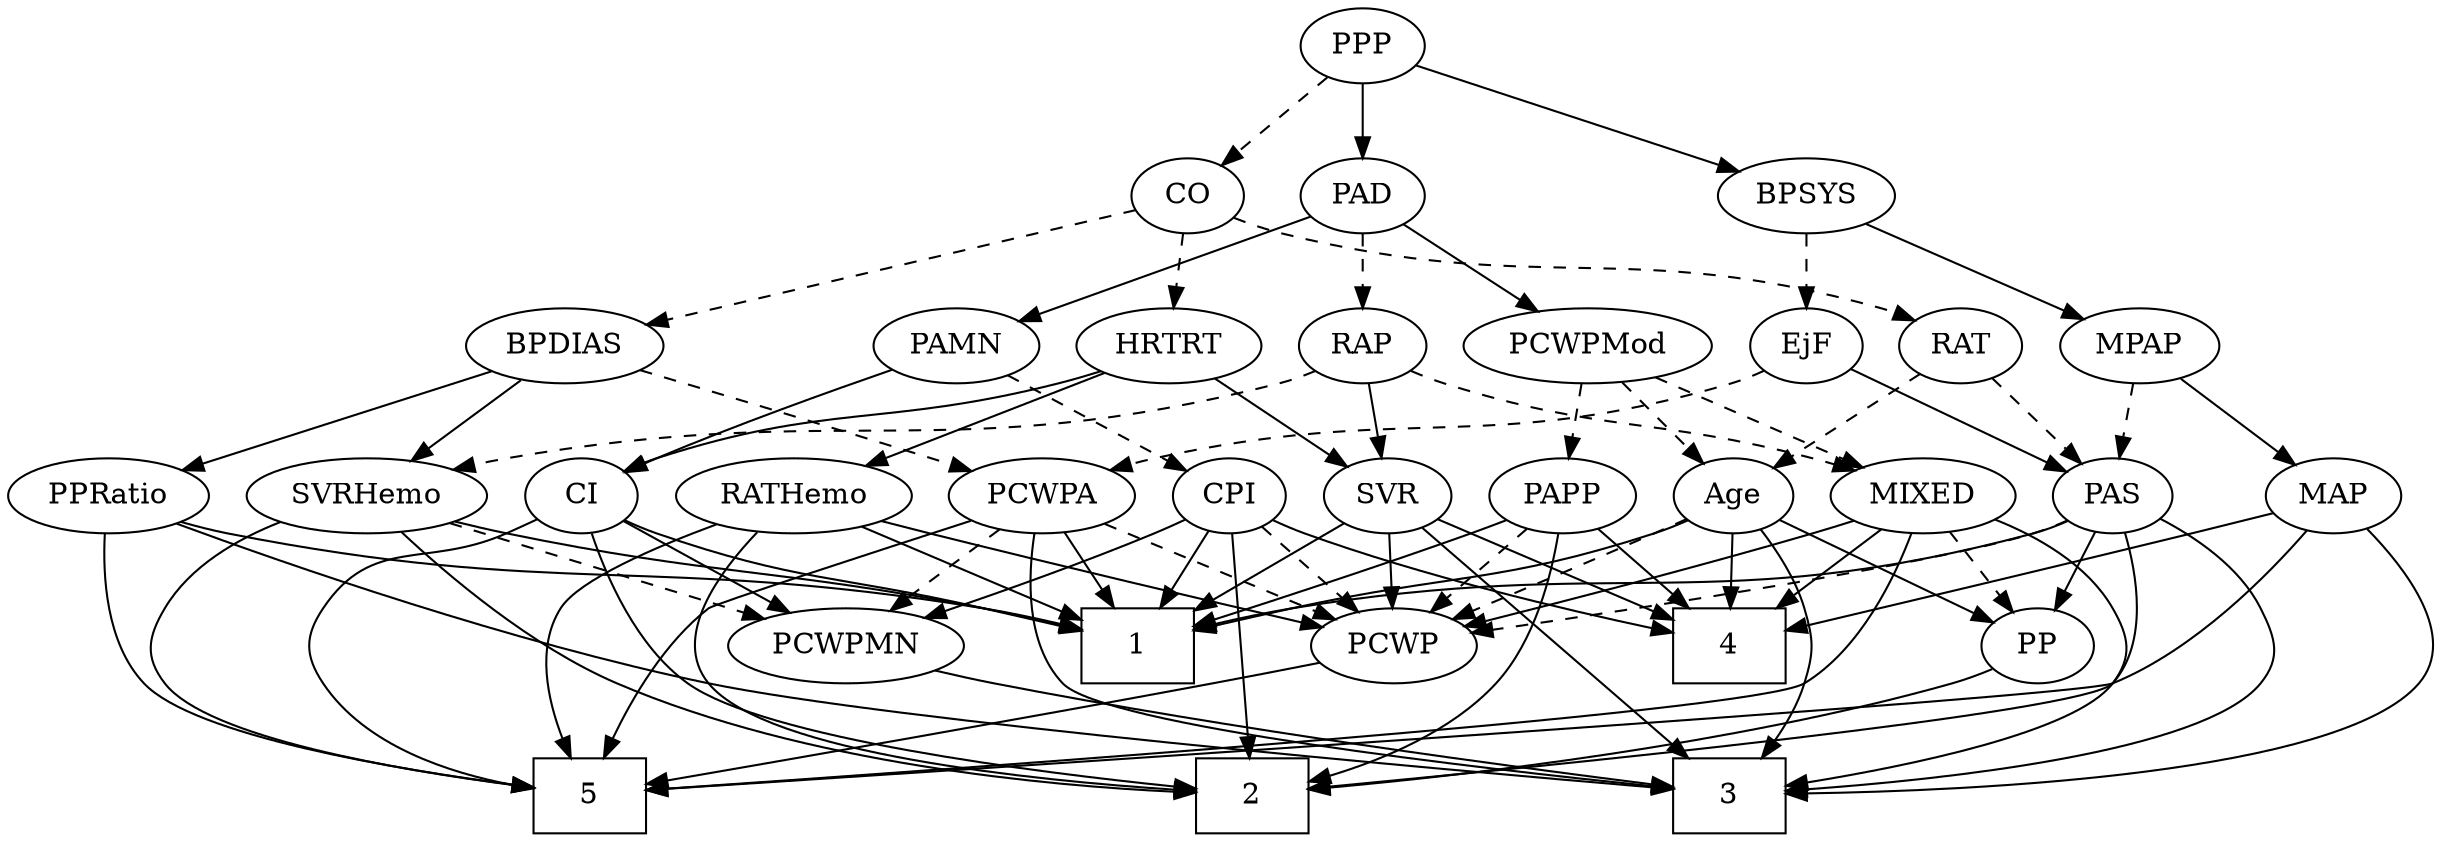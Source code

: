 strict digraph {
	graph [bb="0,0,1098.3,396"];
	node [label="\N"];
	1	[height=0.5,
		pos="486.65,90",
		shape=box,
		width=0.75];
	2	[height=0.5,
		pos="541.65,18",
		shape=box,
		width=0.75];
	3	[height=0.5,
		pos="760.65,18",
		shape=box,
		width=0.75];
	4	[height=0.5,
		pos="760.65,90",
		shape=box,
		width=0.75];
	5	[height=0.5,
		pos="237.65,18",
		shape=box,
		width=0.75];
	Age	[height=0.5,
		pos="760.65,162",
		width=0.75];
	Age -> 1	[pos="e,513.7,97.28 740.04,150.3 735.08,148 729.75,145.74 724.65,144 654.02,119.92 633.46,124.35 560.65,108 548.61,105.3 535.48,102.3 \
523.67,99.581",
		style=solid];
	Age -> 3	[pos="e,776.26,36.226 774.4,146.07 782.61,136.1 792.27,122.25 796.65,108 801.35,92.707 801.35,87.293 796.65,72 793.64,62.215 788.14,52.616 \
782.33,44.334",
		style=solid];
	Age -> 4	[pos="e,760.65,108.1 760.65,143.7 760.65,135.98 760.65,126.71 760.65,118.11",
		style=solid];
	PP	[height=0.5,
		pos="908.65,90",
		width=0.75];
	Age -> PP	[pos="e,887.1,101.19 782.17,150.82 807.38,138.9 849.33,119.06 877.95,105.52",
		style=solid];
	PCWP	[height=0.5,
		pos="604.65,90",
		width=0.97491];
	Age -> PCWP	[pos="e,630.48,102.19 739.37,150.84 734.54,148.57 729.42,146.18 724.65,144 696.24,131.02 663.84,116.74 639.87,106.28",
		style=dashed];
	EjF	[height=0.5,
		pos="790.65,234",
		width=0.75];
	PAS	[height=0.5,
		pos="930.65,162",
		width=0.75];
	EjF -> PAS	[pos="e,909.54,173.55 811.61,222.52 835.22,210.72 873.78,191.43 900.59,178.03",
		style=solid];
	PCWPA	[height=0.5,
		pos="445.65,162",
		width=1.1555];
	EjF -> PCWPA	[pos="e,476.4,174.26 770.13,222.01 765.17,219.72 759.81,217.54 754.65,216 643.7,182.9 609.37,206.42 496.65,180 493.23,179.2 489.71,178.27 \
486.2,177.26",
		style=dashed];
	RAP	[height=0.5,
		pos="595.65,234",
		width=0.77632];
	MIXED	[height=0.5,
		pos="845.65,162",
		width=1.1193];
	RAP -> MIXED	[pos="e,815.5,174.08 617.24,222.14 622.22,219.9 627.55,217.71 632.65,216 703.4,192.29 724.83,200.27 796.65,180 799.63,179.16 802.69,178.24 \
805.76,177.27",
		style=dashed];
	SVR	[height=0.5,
		pos="605.65,162",
		width=0.77632];
	RAP -> SVR	[pos="e,603.18,180.28 598.07,216.05 599.17,208.35 600.5,199.03 601.74,190.36",
		style=solid];
	SVRHemo	[height=0.5,
		pos="147.65,162",
		width=1.3902];
	RAP -> SVRHemo	[pos="e,183.91,174.55 574.57,221.88 569.48,219.6 563.97,217.45 558.65,216 406.93,174.61 361.04,209.89 206.65,180 202.47,179.19 198.16,\
178.22 193.85,177.16",
		style=dashed];
	MIXED -> 3	[pos="e,787.98,22.833 874.58,149.45 900.88,138.3 936.73,121.21 944.65,108 952.87,94.274 954.27,84.784 944.65,72 927.05,48.615 846.61,32.326 \
798.1,24.434",
		style=solid];
	MIXED -> 4	[pos="e,781.44,108.13 827.2,145.81 816.15,136.71 801.86,124.94 789.35,114.64",
		style=solid];
	MIXED -> 5	[pos="e,264.87,20.872 841.47,143.92 835.41,123.1 822.01,88.652 796.65,72 774.8,57.652 397.02,30.133 275.19,21.593",
		style=solid];
	MIXED -> PP	[pos="e,895.27,105.86 859.94,145.12 868.39,135.73 879.22,123.7 888.52,113.36",
		style=dashed];
	MIXED -> PCWP	[pos="e,635.42,98.839 815.17,150.08 809.06,147.99 802.66,145.87 796.65,144 744.82,127.87 684.36,111.6 645.34,101.42",
		style=solid];
	MPAP	[height=0.5,
		pos="942.65,234",
		width=0.97491];
	MPAP -> PAS	[pos="e,933.61,180.28 939.74,216.05 938.42,208.35 936.82,199.03 935.34,190.36",
		style=dashed];
	MAP	[height=0.5,
		pos="1041.6,162",
		width=0.84854];
	MPAP -> MAP	[pos="e,1022.6,176.43 962.68,218.83 977.46,208.39 997.75,194.04 1014.1,182.51",
		style=solid];
	BPSYS	[height=0.5,
		pos="790.65,306",
		width=1.0471];
	BPSYS -> EjF	[pos="e,790.65,252.1 790.65,287.7 790.65,279.98 790.65,270.71 790.65,262.11",
		style=dashed];
	BPSYS -> MPAP	[pos="e,917.36,246.64 816.78,292.97 841.98,281.36 880.3,263.71 908.03,250.94",
		style=solid];
	PAD	[height=0.5,
		pos="595.65,306",
		width=0.79437];
	PAD -> RAP	[pos="e,595.65,252.1 595.65,287.7 595.65,279.98 595.65,270.71 595.65,262.11",
		style=dashed];
	PAMN	[height=0.5,
		pos="415.65,234",
		width=1.011];
	PAD -> PAMN	[pos="e,443.49,245.83 571.74,295.7 541.41,283.91 488.75,263.43 453.07,249.56",
		style=solid];
	PCWPMod	[height=0.5,
		pos="693.65,234",
		width=1.4443];
	PAD -> PCWPMod	[pos="e,671.87,250.55 614.08,291.83 627.93,281.94 647.2,268.18 663.31,256.67",
		style=solid];
	CO	[height=0.5,
		pos="515.65,306",
		width=0.75];
	RAT	[height=0.5,
		pos="862.65,234",
		width=0.75827];
	CO -> RAT	[pos="e,842.14,246.01 537.52,294.93 543.9,292.33 550.95,289.77 557.65,288 674.25,257.13 710.96,286.16 826.65,252 828.59,251.43 830.55,\
250.76 832.51,250.04",
		style=dashed];
	BPDIAS	[height=0.5,
		pos="238.65,234",
		width=1.1735];
	CO -> BPDIAS	[pos="e,274.2,243.98 490.58,298.66 443.87,286.86 342.94,261.36 283.99,246.46",
		style=dashed];
	HRTRT	[height=0.5,
		pos="509.65,234",
		width=1.1013];
	CO -> HRTRT	[pos="e,511.11,252.1 514.16,287.7 513.5,279.98 512.71,270.71 511.97,262.11",
		style=dashed];
	PAS -> 1	[pos="e,513.9,98.075 910.16,149.89 905.21,147.61 899.84,145.46 894.65,144 750.92,103.56 707.88,132.76 560.65,108 548.58,105.97 535.54,\
103.18 523.81,100.44",
		style=solid];
	PAS -> 2	[pos="e,568.69,21.576 939.91,145.07 949.97,125.45 962.39,92.226 944.65,72 932.59,58.259 676.05,32.042 578.68,22.546",
		style=solid];
	PAS -> 3	[pos="e,787.82,20.464 954.58,153.46 974.9,145.65 1002.7,131.27 1015.6,108 1023.4,94.01 1025.7,84.412 1015.6,72 988.62,38.774 861.94,25.699 \
797.9,21.147",
		style=solid];
	PAS -> PP	[pos="e,913.92,107.79 925.32,144.05 922.81,136.06 919.75,126.33 916.94,117.4",
		style=solid];
	PAS -> PCWP	[pos="e,637.85,95.954 910.08,150.17 905.13,147.87 899.78,145.65 894.65,144 849.4,129.46 717.18,108.12 647.99,97.503",
		style=dashed];
	CPI	[height=0.5,
		pos="532.65,162",
		width=0.75];
	PAMN -> CPI	[pos="e,513.17,174.65 437.93,219.67 456.79,208.39 483.92,192.15 504.32,179.95",
		style=dashed];
	CI	[height=0.5,
		pos="242.65,162",
		width=0.75];
	PAMN -> CI	[pos="e,263.85,173.32 387.07,222.63 359.19,212.35 315.68,195.88 278.65,180 276.84,179.22 274.98,178.41 273.12,177.58",
		style=solid];
	RATHemo	[height=0.5,
		pos="336.65,162",
		width=1.3721];
	RATHemo -> 1	[pos="e,459.46,103.69 365.92,147.34 390.07,136.07 424.44,120.03 450.34,107.94",
		style=solid];
	RATHemo -> 2	[pos="e,514.44,20.665 319.1,144.93 300.61,126.05 276.5,94.457 294.65,72 320.58,39.916 441.77,26.366 504.22,21.436",
		style=solid];
	RATHemo -> 5	[pos="e,228.51,36.14 301.68,149.27 271.92,138.51 232.62,122.13 223.65,108 211.84,89.424 217.24,64.381 224.5,45.591",
		style=solid];
	RATHemo -> PCWP	[pos="e,573.59,98.447 373.72,149.91 380.66,147.89 387.86,145.85 394.65,144 453.13,128.06 521.23,111.18 563.65,100.86",
		style=solid];
	CPI -> 1	[pos="e,498.01,108.29 522.21,145.12 516.69,136.72 509.78,126.2 503.52,116.67",
		style=solid];
	CPI -> 2	[pos="e,540.56,36.189 533.73,143.87 535.27,119.67 538.08,75.211 539.91,46.393",
		style=solid];
	CPI -> 4	[pos="e,733.47,96.944 553.71,150.32 558.55,148.07 563.72,145.83 568.65,144 621.32,124.46 684.48,108.37 723.59,99.227",
		style=solid];
	PCWPMN	[height=0.5,
		pos="353.65,90",
		width=1.3902];
	CPI -> PCWPMN	[pos="e,388.65,103.02 511.46,150.63 506.63,148.36 501.49,146.04 496.65,144 464.12,130.32 426.7,116.52 398.3,106.43",
		style=solid];
	CPI -> PCWP	[pos="e,588.85,106.36 547.22,146.83 557.03,137.29 570.19,124.5 581.43,113.57",
		style=dashed];
	RAT -> Age	[pos="e,778.72,175.41 844.41,220.49 828.46,209.54 805.08,193.49 787.08,181.14",
		style=dashed];
	RAT -> PAS	[pos="e,916.57,177.49 876.74,218.5 886.22,208.73 898.89,195.69 909.57,184.7",
		style=dashed];
	SVR -> 1	[pos="e,513.77,106.96 585.73,149.28 568.55,139.18 543.32,124.34 522.62,112.16",
		style=solid];
	SVR -> 3	[pos="e,741.94,36.142 621.08,146.87 647.48,122.68 701.61,73.084 734.16,43.268",
		style=solid];
	SVR -> 4	[pos="e,733.43,103.14 627.94,150.72 632.78,148.5 637.88,146.16 642.65,144 669.96,131.59 700.9,117.7 724.25,107.25",
		style=solid];
	SVR -> PCWP	[pos="e,604.89,108.1 605.4,143.7 605.29,135.98 605.16,126.71 605.03,118.11",
		style=solid];
	PCWPMod -> Age	[pos="e,746.56,177.72 709.19,216.76 718.18,207.37 729.63,195.41 739.44,185.15",
		style=dashed];
	PCWPMod -> MIXED	[pos="e,818.48,175.51 723.68,219.17 748.26,207.85 783.11,191.8 809.27,179.75",
		style=dashed];
	PAPP	[height=0.5,
		pos="683.65,162",
		width=0.88464];
	PCWPMod -> PAPP	[pos="e,686.09,180.1 691.17,215.7 690.07,207.98 688.75,198.71 687.52,190.11",
		style=dashed];
	PCWPA -> 1	[pos="e,476.43,108.45 455.36,144.41 460.12,136.28 465.97,126.31 471.31,117.18",
		style=solid];
	PCWPA -> 3	[pos="e,733.51,21.711 440.95,143.91 436.63,124.05 433.23,91.51 450.65,72 468.66,51.82 644.56,31.122 723.1,22.802",
		style=solid];
	PCWPA -> 5	[pos="e,244.5,36.184 413.48,150.31 370.6,135.96 299.49,111.84 294.65,108 273.75,91.465 258.22,65.046 248.69,45.28",
		style=solid];
	PCWPA -> PCWPMN	[pos="e,374.21,106.64 425.68,145.81 412.96,136.13 396.28,123.43 382.17,112.7",
		style=dashed];
	PCWPA -> PCWP	[pos="e,578.97,102.3 473.71,148.65 500.46,136.87 540.83,119.09 569.67,106.4",
		style=dashed];
	PCWPMN -> 3	[pos="e,733.35,22.216 391.73,78.173 400.22,75.959 409.21,73.768 417.65,72 527.75,48.938 659.69,31.325 723.05,23.479",
		style=solid];
	SVRHemo -> 1	[pos="e,459.31,97.643 184.63,149.69 191.89,147.65 199.48,145.65 206.65,144 297.21,123.1 321.55,126.41 412.65,108 424.64,105.58 437.66,\
102.68 449.39,99.962",
		style=solid];
	SVRHemo -> 2	[pos="e,514.33,19.381 161.82,144.58 180.47,124.12 215.28,89.693 252.65,72 336.45,32.315 446.96,22.266 503.99,19.775",
		style=solid];
	SVRHemo -> 5	[pos="e,210.59,21.975 112.08,149.21 82.103,138.47 42.684,122.17 33.646,108 25.042,94.511 23.858,84.656 33.646,72 53.899,45.813 147.43,\
30.167 200.54,23.244",
		style=solid];
	SVRHemo -> PCWPMN	[pos="e,318.35,102.99 183.06,148.97 217.8,137.16 270.91,119.11 308.63,106.3",
		style=dashed];
	BPDIAS -> PCWPA	[pos="e,413.87,173.75 270.99,222.06 306.95,209.9 365.11,190.24 404.33,176.97",
		style=dashed];
	BPDIAS -> SVRHemo	[pos="e,167.98,178.64 218.9,217.81 206.43,208.22 190.12,195.67 176.25,185",
		style=solid];
	PPRatio	[height=0.5,
		pos="39.646,162",
		width=1.1013];
	BPDIAS -> PPRatio	[pos="e,70.052,173.7 207.11,221.91 172.61,209.77 117.21,190.28 79.662,177.08",
		style=solid];
	MAP -> 3	[pos="e,787.83,19.041 1059.5,147 1081,128.52 1111.8,95.601 1091.6,72 1054.3,28.171 876.81,20.434 798.23,19.179",
		style=solid];
	MAP -> 4	[pos="e,787.74,97.749 1013.9,154.1 963.1,141.43 854.93,114.49 797.79,100.25",
		style=solid];
	MAP -> 5	[pos="e,264.68,20.784 1030,145.04 1013.6,124.06 981.56,87.983 944.65,72 929.12,65.275 418.17,30.968 274.75,21.451",
		style=solid];
	PP -> 2	[pos="e,568.73,21.263 886.85,78.865 880.74,76.326 874.02,73.813 867.65,72 765.41,42.921 640.3,28.165 579.05,22.236",
		style=solid];
	PPP	[height=0.5,
		pos="595.65,378",
		width=0.75];
	PPP -> BPSYS	[pos="e,761.52,317.46 618.78,368.7 651.61,356.91 712.14,335.18 751.89,320.91",
		style=solid];
	PPP -> PAD	[pos="e,595.65,324.1 595.65,359.7 595.65,351.98 595.65,342.71 595.65,334.11",
		style=solid];
	PPP -> CO	[pos="e,531.42,320.8 579.84,363.17 568.23,353.01 552.25,339.03 539.15,327.56",
		style=dashed];
	PPRatio -> 1	[pos="e,459.39,98.053 68.876,149.67 75.311,147.51 82.147,145.47 88.646,144 229.97,112.06 269.81,132.26 412.65,108 424.71,105.95 437.75,\
103.15 449.48,100.42",
		style=solid];
	PPRatio -> 3	[pos="e,733.53,21.728 67.346,149.03 113.54,129.6 209.62,91.418 294.65,72 336.09,62.534 620.09,33.236 723.28,22.767",
		style=solid];
	PPRatio -> 5	[pos="e,210.5,21.631 29.694,144.39 19.506,124.99 7.2957,92.894 23.646,72 45.197,44.461 145.01,29.233 200.38,22.772",
		style=solid];
	PCWP -> 5	[pos="e,264.8,23.857 572.75,82.227 557.58,79.049 539.19,75.254 522.65,72 433.81,54.532 329.08,35.441 274.67,25.634",
		style=solid];
	CI -> 1	[pos="e,459.32,97.274 263.68,150.24 268.52,148 273.7,145.78 278.65,144 309.89,132.76 398.44,111.48 449.37,99.591",
		style=solid];
	CI -> 2	[pos="e,514.27,21.506 245.67,144.06 250.22,123.72 260.86,90.084 283.65,72 317.34,45.262 440.83,29.201 503.95,22.563",
		style=solid];
	CI -> 5	[pos="e,210.63,21.573 221.46,150.63 216.63,148.36 211.49,146.04 206.65,144 164.26,126.17 135.9,145.75 109.65,108 100.51,94.865 100.76,\
85.303 109.65,72 129.73,41.947 170.34,28.914 200.46,23.275",
		style=solid];
	CI -> PCWPMN	[pos="e,329.79,106.04 261.73,148.97 278.07,138.66 301.95,123.6 321.28,111.41",
		style=solid];
	PAPP -> 1	[pos="e,513.89,99.657 659.03,150.49 653.66,148.28 647.98,146.01 642.65,144 602.31,128.8 555.41,113.13 523.65,102.81",
		style=solid];
	PAPP -> 2	[pos="e,568.79,26.337 680.77,143.96 676.69,124.45 667.51,92.546 648.65,72 629.84,51.516 601.36,37.946 578.51,29.67",
		style=solid];
	PAPP -> 4	[pos="e,741.9,108.04 699.98,146.15 709.95,137.09 722.93,125.29 734.32,114.93",
		style=solid];
	PAPP -> PCWP	[pos="e,621.54,105.97 667.28,146.5 656.3,136.77 641.65,123.79 629.28,112.83",
		style=dashed];
	HRTRT -> RATHemo	[pos="e,368.49,175.88 481.08,221.44 452.99,210.07 409.81,192.6 377.97,179.72",
		style=solid];
	HRTRT -> SVR	[pos="e,587.9,175.94 530.01,218.15 544.49,207.59 564.08,193.31 579.69,181.92",
		style=solid];
	HRTRT -> CI	[pos="e,263.23,173.78 480.05,221.99 473.7,219.84 466.99,217.72 460.65,216 381.06,194.43 356.96,205.8 278.65,180 276.73,179.37 274.77,178.66 \
272.82,177.9",
		style=solid];
}
